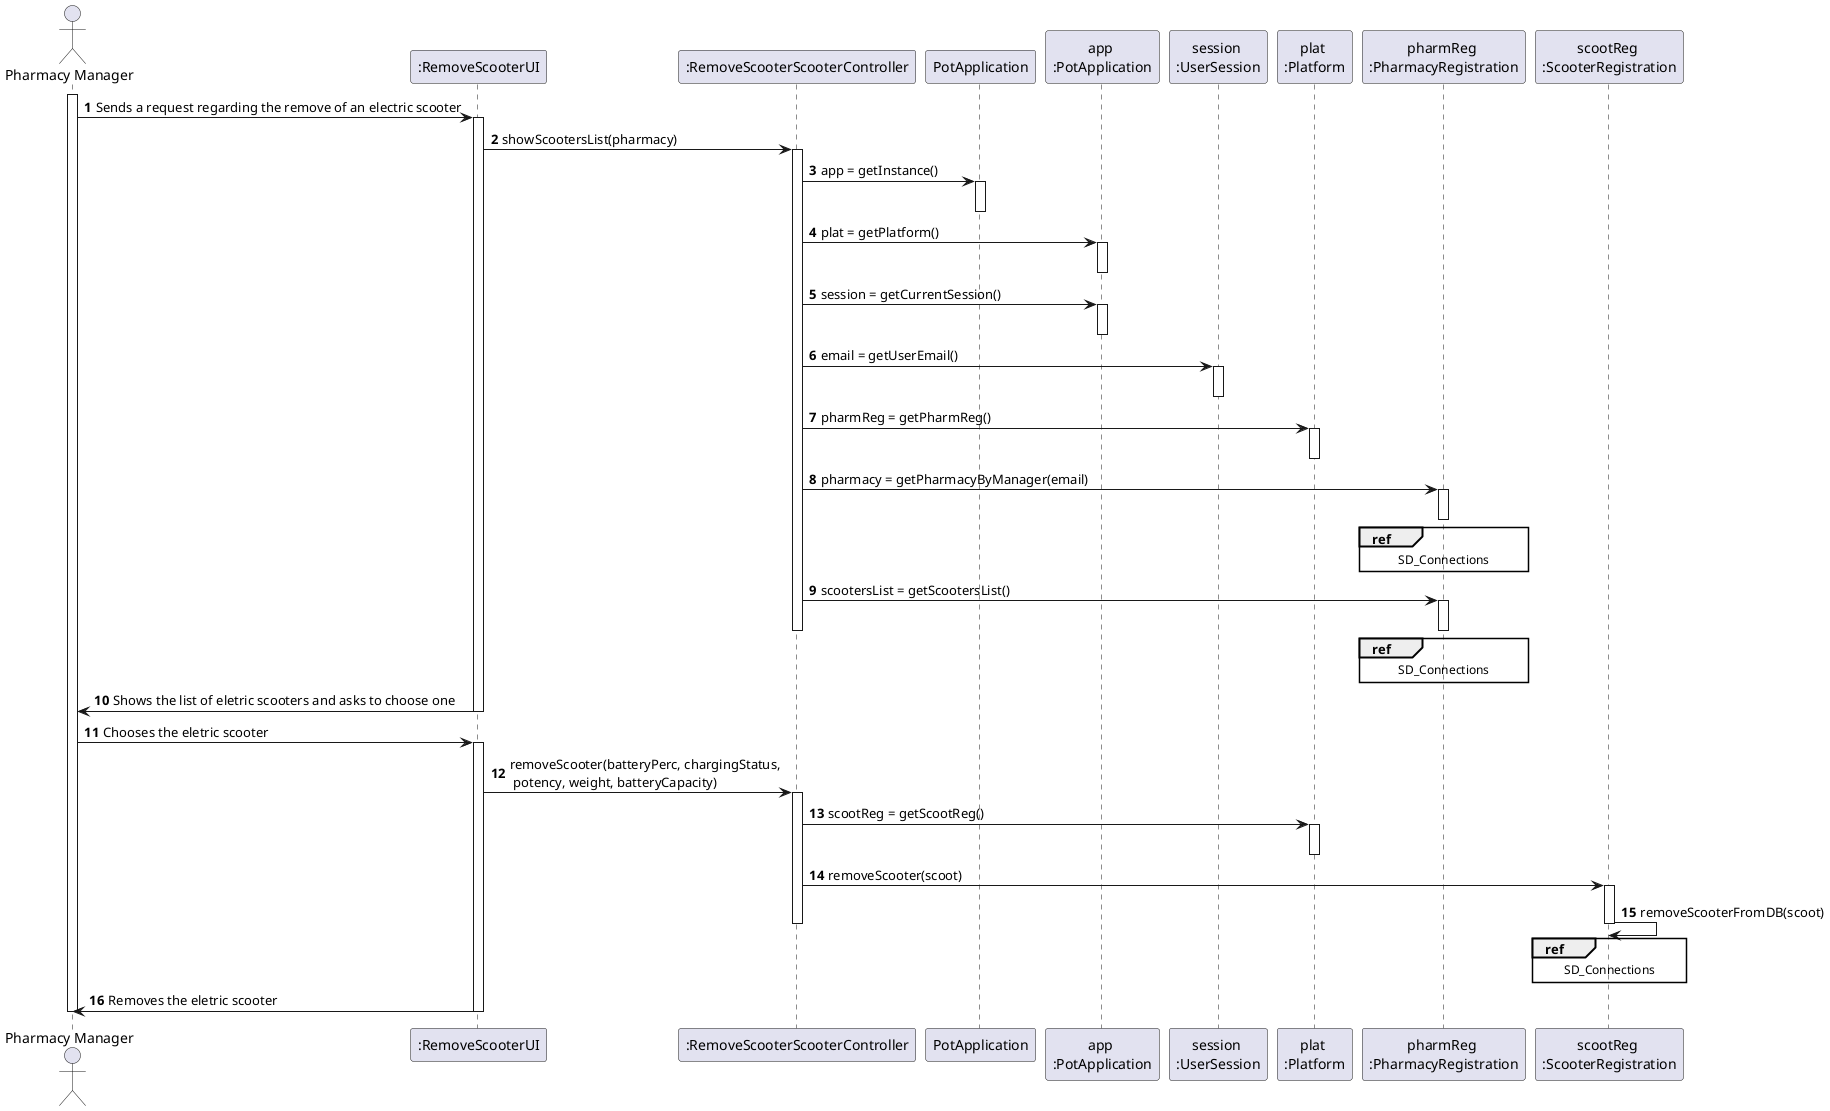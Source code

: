 @startuml
autonumber
actor "Pharmacy Manager" as PHARMAN

participant ":RemoveScooterUI" as UI
participant ":RemoveScooterScooterController" as CTRL
participant "PotApplication" as PA
participant "app \n:PotApplication" as APA
participant "session \n:UserSession" as US
participant "plat \n:Platform" as PLAT
participant "pharmReg \n:PharmacyRegistration" as PH
participant "scootReg \n:ScooterRegistration" as RS



activate PHARMAN

PHARMAN -> UI : Sends a request regarding the remove of an electric scooter
activate UI
UI -> CTRL : showScootersList(pharmacy)
activate CTRL
CTRL -> PA : app = getInstance()
activate PA
deactivate PA
CTRL -> APA : plat = getPlatform()
activate APA
deactivate APA
CTRL -> APA : session = getCurrentSession()
activate APA
deactivate APA
CTRL -> US : email = getUserEmail()
activate US
deactivate US
CTRL -> PLAT : pharmReg = getPharmReg()
activate PLAT
deactivate PLAT
CTRL -> PH : pharmacy = getPharmacyByManager(email)
activate PH
ref over PH
SD_Connections
end ref
deactivate PH
CTRL -> PH : scootersList = getScootersList()
activate PH
ref over PH
SD_Connections
end ref
deactivate PH
deactivate CTRL
UI -> PHARMAN : Shows the list of eletric scooters and asks to choose one
deactivate UI

PHARMAN -> UI : Chooses the eletric scooter
activate UI
UI -> CTRL : removeScooter(batteryPerc, chargingStatus,\n potency, weight, batteryCapacity)
activate CTRL
CTRL -> PLAT : scootReg = getScootReg()
activate PLAT
deactivate PLAT
CTRL -> RS : removeScooter(scoot)
activate RS
RS -> RS : removeScooterFromDB(scoot)
ref over RS
SD_Connections
end ref
deactivate RS
deactivate CTRL
UI -> PHARMAN : Removes the eletric scooter

deactivate UI

deactivate PHARMAN

@enduml
